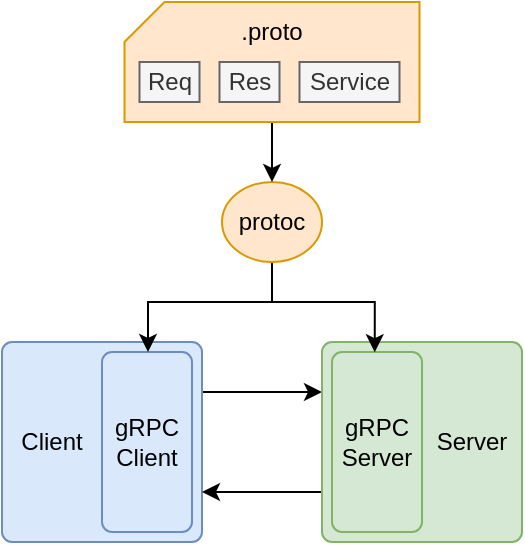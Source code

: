 <mxfile version="24.3.1" type="github">
  <diagram name="第 1 页" id="tTiIDFjKbAXb4NF2a-og">
    <mxGraphModel dx="861" dy="492" grid="1" gridSize="10" guides="1" tooltips="1" connect="1" arrows="1" fold="1" page="1" pageScale="1" pageWidth="300" pageHeight="400" math="0" shadow="0">
      <root>
        <mxCell id="0" />
        <mxCell id="1" parent="0" />
        <mxCell id="o3Y8eNFdJGK9t0FntSPp-18" style="edgeStyle=orthogonalEdgeStyle;rounded=0;orthogonalLoop=1;jettySize=auto;html=1;exitX=1;exitY=0.25;exitDx=0;exitDy=0;entryX=0;entryY=0.25;entryDx=0;entryDy=0;" edge="1" parent="1" source="o3Y8eNFdJGK9t0FntSPp-2" target="o3Y8eNFdJGK9t0FntSPp-5">
          <mxGeometry relative="1" as="geometry" />
        </mxCell>
        <mxCell id="o3Y8eNFdJGK9t0FntSPp-2" value="" style="rounded=1;absoluteArcSize=1;html=1;arcSize=10;fillColor=#dae8fc;strokeColor=#6c8ebf;" vertex="1" parent="1">
          <mxGeometry x="20" y="190" width="100" height="100" as="geometry" />
        </mxCell>
        <mxCell id="o3Y8eNFdJGK9t0FntSPp-3" value="Client" style="html=1;shape=mxgraph.er.anchor;whiteSpace=wrap;" vertex="1" parent="o3Y8eNFdJGK9t0FntSPp-2">
          <mxGeometry width="50" height="100" as="geometry" />
        </mxCell>
        <mxCell id="o3Y8eNFdJGK9t0FntSPp-4" value="&lt;div&gt;gRPC&lt;/div&gt;Client" style="rounded=1;absoluteArcSize=1;html=1;arcSize=10;whiteSpace=wrap;points=[];strokeColor=inherit;fillColor=inherit;" vertex="1" parent="o3Y8eNFdJGK9t0FntSPp-2">
          <mxGeometry x="50" y="5" width="45" height="90" as="geometry" />
        </mxCell>
        <mxCell id="o3Y8eNFdJGK9t0FntSPp-19" style="edgeStyle=orthogonalEdgeStyle;rounded=0;orthogonalLoop=1;jettySize=auto;html=1;exitX=0;exitY=0.75;exitDx=0;exitDy=0;entryX=1;entryY=0.75;entryDx=0;entryDy=0;" edge="1" parent="1" source="o3Y8eNFdJGK9t0FntSPp-5" target="o3Y8eNFdJGK9t0FntSPp-2">
          <mxGeometry relative="1" as="geometry" />
        </mxCell>
        <mxCell id="o3Y8eNFdJGK9t0FntSPp-5" value="" style="rounded=1;absoluteArcSize=1;html=1;arcSize=10;fillColor=#d5e8d4;strokeColor=#82b366;flipH=1;" vertex="1" parent="1">
          <mxGeometry x="180" y="190" width="100" height="100" as="geometry" />
        </mxCell>
        <mxCell id="o3Y8eNFdJGK9t0FntSPp-6" value="Server" style="html=1;shape=mxgraph.er.anchor;whiteSpace=wrap;" vertex="1" parent="o3Y8eNFdJGK9t0FntSPp-5">
          <mxGeometry x="50" width="50" height="100" as="geometry" />
        </mxCell>
        <mxCell id="o3Y8eNFdJGK9t0FntSPp-7" value="&lt;div&gt;gRPC&lt;/div&gt;&lt;div&gt;Server&lt;/div&gt;" style="rounded=1;absoluteArcSize=1;html=1;arcSize=10;whiteSpace=wrap;points=[];strokeColor=inherit;fillColor=inherit;" vertex="1" parent="o3Y8eNFdJGK9t0FntSPp-5">
          <mxGeometry x="5" y="5" width="45" height="90" as="geometry" />
        </mxCell>
        <mxCell id="o3Y8eNFdJGK9t0FntSPp-14" style="edgeStyle=orthogonalEdgeStyle;rounded=0;orthogonalLoop=1;jettySize=auto;html=1;exitX=0.5;exitY=1;exitDx=0;exitDy=0;" edge="1" parent="1" source="o3Y8eNFdJGK9t0FntSPp-20" target="o3Y8eNFdJGK9t0FntSPp-4">
          <mxGeometry relative="1" as="geometry">
            <mxPoint x="155" y="150" as="sourcePoint" />
            <Array as="points">
              <mxPoint x="155" y="170" />
              <mxPoint x="93" y="170" />
            </Array>
          </mxGeometry>
        </mxCell>
        <mxCell id="o3Y8eNFdJGK9t0FntSPp-15" style="edgeStyle=orthogonalEdgeStyle;rounded=0;orthogonalLoop=1;jettySize=auto;html=1;entryX=0.475;entryY=0.001;entryDx=0;entryDy=0;entryPerimeter=0;" edge="1" parent="1" target="o3Y8eNFdJGK9t0FntSPp-7">
          <mxGeometry relative="1" as="geometry">
            <mxPoint x="155" y="140" as="sourcePoint" />
            <Array as="points">
              <mxPoint x="155" y="170" />
              <mxPoint x="206" y="170" />
            </Array>
          </mxGeometry>
        </mxCell>
        <mxCell id="o3Y8eNFdJGK9t0FntSPp-20" value="protoc" style="ellipse;whiteSpace=wrap;html=1;fillColor=#ffe6cc;strokeColor=#d79b00;" vertex="1" parent="1">
          <mxGeometry x="130" y="110" width="50" height="40" as="geometry" />
        </mxCell>
        <mxCell id="o3Y8eNFdJGK9t0FntSPp-26" style="edgeStyle=orthogonalEdgeStyle;rounded=0;orthogonalLoop=1;jettySize=auto;html=1;exitX=0.5;exitY=1;exitDx=0;exitDy=0;exitPerimeter=0;entryX=0.5;entryY=0;entryDx=0;entryDy=0;" edge="1" parent="1" source="o3Y8eNFdJGK9t0FntSPp-21" target="o3Y8eNFdJGK9t0FntSPp-20">
          <mxGeometry relative="1" as="geometry" />
        </mxCell>
        <mxCell id="o3Y8eNFdJGK9t0FntSPp-21" value="" style="shape=card;whiteSpace=wrap;html=1;size=20;fillColor=#ffe6cc;strokeColor=#d79b00;" vertex="1" parent="1">
          <mxGeometry x="81.25" y="20" width="147.5" height="60" as="geometry" />
        </mxCell>
        <mxCell id="o3Y8eNFdJGK9t0FntSPp-22" value="Req" style="rounded=0;whiteSpace=wrap;html=1;fillColor=#f5f5f5;fontColor=#333333;strokeColor=#666666;" vertex="1" parent="1">
          <mxGeometry x="88.75" y="50" width="30" height="20" as="geometry" />
        </mxCell>
        <mxCell id="o3Y8eNFdJGK9t0FntSPp-23" value="Res" style="rounded=0;whiteSpace=wrap;html=1;fillColor=#f5f5f5;fontColor=#333333;strokeColor=#666666;" vertex="1" parent="1">
          <mxGeometry x="128.75" y="50" width="30" height="20" as="geometry" />
        </mxCell>
        <mxCell id="o3Y8eNFdJGK9t0FntSPp-24" value="Service" style="rounded=0;whiteSpace=wrap;html=1;fillColor=#f5f5f5;fontColor=#333333;strokeColor=#666666;" vertex="1" parent="1">
          <mxGeometry x="168.75" y="50" width="50" height="20" as="geometry" />
        </mxCell>
        <mxCell id="o3Y8eNFdJGK9t0FntSPp-25" value=".proto" style="text;html=1;align=center;verticalAlign=middle;whiteSpace=wrap;rounded=0;" vertex="1" parent="1">
          <mxGeometry x="125" y="20" width="60" height="30" as="geometry" />
        </mxCell>
      </root>
    </mxGraphModel>
  </diagram>
</mxfile>
